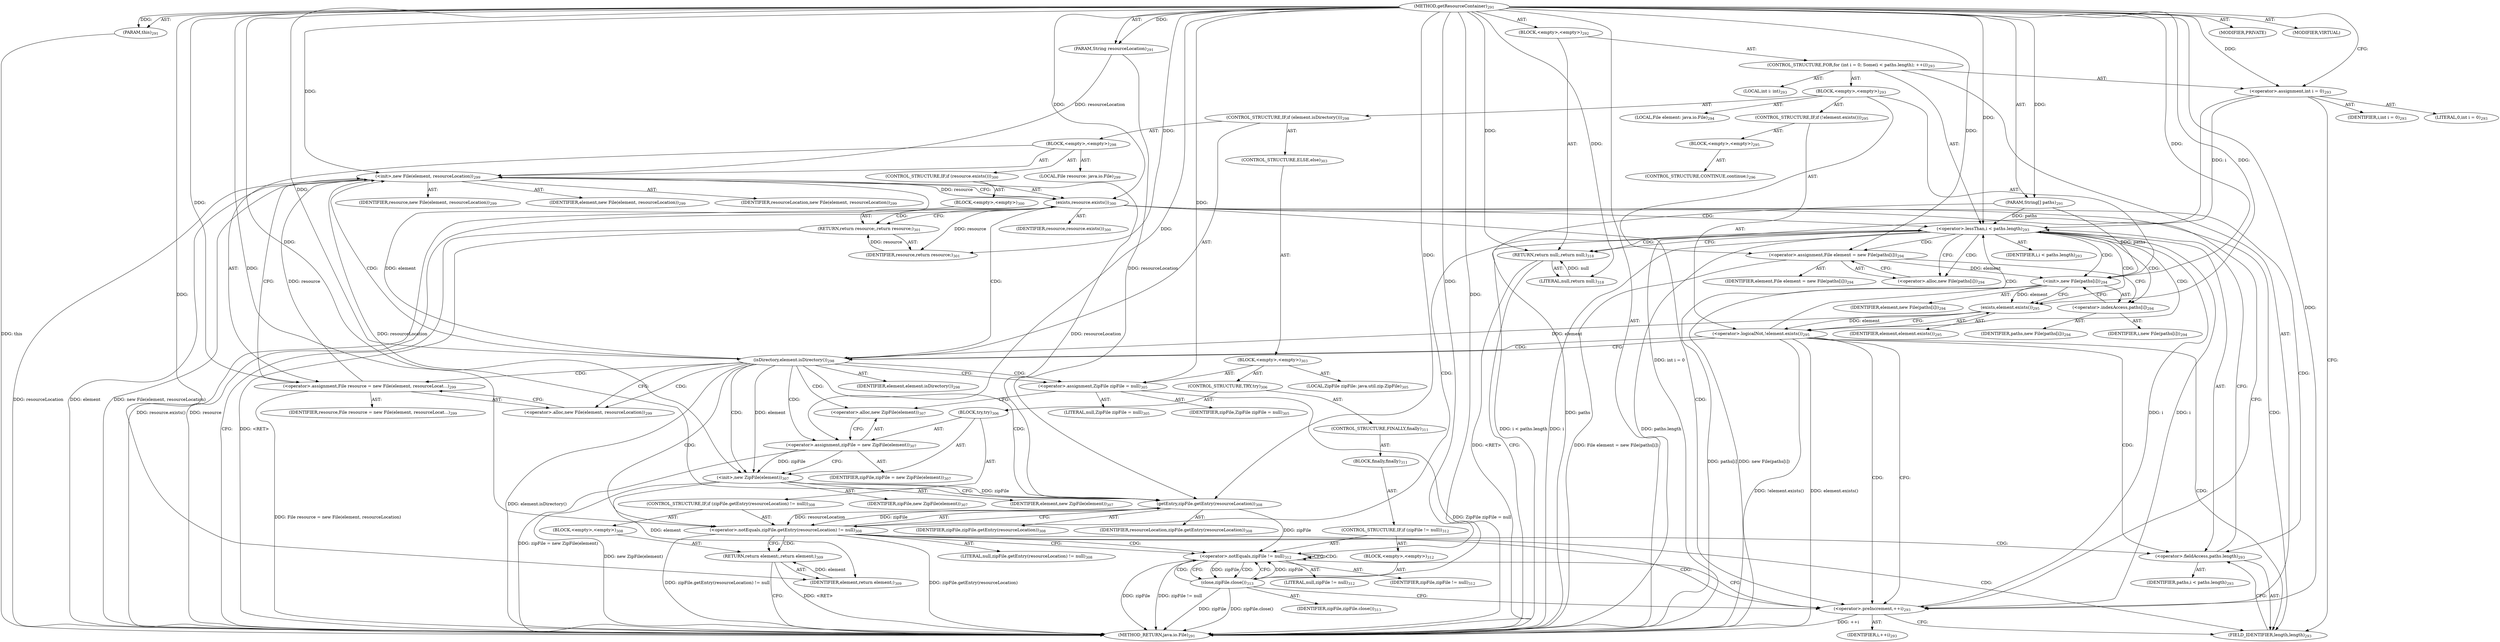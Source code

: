 digraph "getResourceContainer" {  
"111669149711" [label = <(METHOD,getResourceContainer)<SUB>291</SUB>> ]
"115964117017" [label = <(PARAM,this)<SUB>291</SUB>> ]
"115964117018" [label = <(PARAM,String resourceLocation)<SUB>291</SUB>> ]
"115964117019" [label = <(PARAM,String[] paths)<SUB>291</SUB>> ]
"25769803799" [label = <(BLOCK,&lt;empty&gt;,&lt;empty&gt;)<SUB>292</SUB>> ]
"47244640263" [label = <(CONTROL_STRUCTURE,FOR,for (int i = 0; Some(i &lt; paths.length); ++i))<SUB>293</SUB>> ]
"94489280515" [label = <(LOCAL,int i: int)<SUB>293</SUB>> ]
"30064771162" [label = <(&lt;operator&gt;.assignment,int i = 0)<SUB>293</SUB>> ]
"68719476794" [label = <(IDENTIFIER,i,int i = 0)<SUB>293</SUB>> ]
"90194313232" [label = <(LITERAL,0,int i = 0)<SUB>293</SUB>> ]
"30064771163" [label = <(&lt;operator&gt;.lessThan,i &lt; paths.length)<SUB>293</SUB>> ]
"68719476795" [label = <(IDENTIFIER,i,i &lt; paths.length)<SUB>293</SUB>> ]
"30064771164" [label = <(&lt;operator&gt;.fieldAccess,paths.length)<SUB>293</SUB>> ]
"68719476796" [label = <(IDENTIFIER,paths,i &lt; paths.length)<SUB>293</SUB>> ]
"55834574881" [label = <(FIELD_IDENTIFIER,length,length)<SUB>293</SUB>> ]
"30064771165" [label = <(&lt;operator&gt;.preIncrement,++i)<SUB>293</SUB>> ]
"68719476797" [label = <(IDENTIFIER,i,++i)<SUB>293</SUB>> ]
"25769803800" [label = <(BLOCK,&lt;empty&gt;,&lt;empty&gt;)<SUB>293</SUB>> ]
"94489280516" [label = <(LOCAL,File element: java.io.File)<SUB>294</SUB>> ]
"30064771166" [label = <(&lt;operator&gt;.assignment,File element = new File(paths[i]))<SUB>294</SUB>> ]
"68719476798" [label = <(IDENTIFIER,element,File element = new File(paths[i]))<SUB>294</SUB>> ]
"30064771167" [label = <(&lt;operator&gt;.alloc,new File(paths[i]))<SUB>294</SUB>> ]
"30064771168" [label = <(&lt;init&gt;,new File(paths[i]))<SUB>294</SUB>> ]
"68719476799" [label = <(IDENTIFIER,element,new File(paths[i]))<SUB>294</SUB>> ]
"30064771169" [label = <(&lt;operator&gt;.indexAccess,paths[i])<SUB>294</SUB>> ]
"68719476800" [label = <(IDENTIFIER,paths,new File(paths[i]))<SUB>294</SUB>> ]
"68719476801" [label = <(IDENTIFIER,i,new File(paths[i]))<SUB>294</SUB>> ]
"47244640264" [label = <(CONTROL_STRUCTURE,IF,if (!element.exists()))<SUB>295</SUB>> ]
"30064771170" [label = <(&lt;operator&gt;.logicalNot,!element.exists())<SUB>295</SUB>> ]
"30064771171" [label = <(exists,element.exists())<SUB>295</SUB>> ]
"68719476802" [label = <(IDENTIFIER,element,element.exists())<SUB>295</SUB>> ]
"25769803801" [label = <(BLOCK,&lt;empty&gt;,&lt;empty&gt;)<SUB>295</SUB>> ]
"47244640265" [label = <(CONTROL_STRUCTURE,CONTINUE,continue;)<SUB>296</SUB>> ]
"47244640266" [label = <(CONTROL_STRUCTURE,IF,if (element.isDirectory()))<SUB>298</SUB>> ]
"30064771172" [label = <(isDirectory,element.isDirectory())<SUB>298</SUB>> ]
"68719476803" [label = <(IDENTIFIER,element,element.isDirectory())<SUB>298</SUB>> ]
"25769803802" [label = <(BLOCK,&lt;empty&gt;,&lt;empty&gt;)<SUB>298</SUB>> ]
"94489280517" [label = <(LOCAL,File resource: java.io.File)<SUB>299</SUB>> ]
"30064771173" [label = <(&lt;operator&gt;.assignment,File resource = new File(element, resourceLocat...)<SUB>299</SUB>> ]
"68719476804" [label = <(IDENTIFIER,resource,File resource = new File(element, resourceLocat...)<SUB>299</SUB>> ]
"30064771174" [label = <(&lt;operator&gt;.alloc,new File(element, resourceLocation))<SUB>299</SUB>> ]
"30064771175" [label = <(&lt;init&gt;,new File(element, resourceLocation))<SUB>299</SUB>> ]
"68719476805" [label = <(IDENTIFIER,resource,new File(element, resourceLocation))<SUB>299</SUB>> ]
"68719476806" [label = <(IDENTIFIER,element,new File(element, resourceLocation))<SUB>299</SUB>> ]
"68719476807" [label = <(IDENTIFIER,resourceLocation,new File(element, resourceLocation))<SUB>299</SUB>> ]
"47244640267" [label = <(CONTROL_STRUCTURE,IF,if (resource.exists()))<SUB>300</SUB>> ]
"30064771176" [label = <(exists,resource.exists())<SUB>300</SUB>> ]
"68719476808" [label = <(IDENTIFIER,resource,resource.exists())<SUB>300</SUB>> ]
"25769803803" [label = <(BLOCK,&lt;empty&gt;,&lt;empty&gt;)<SUB>300</SUB>> ]
"146028888073" [label = <(RETURN,return resource;,return resource;)<SUB>301</SUB>> ]
"68719476809" [label = <(IDENTIFIER,resource,return resource;)<SUB>301</SUB>> ]
"47244640268" [label = <(CONTROL_STRUCTURE,ELSE,else)<SUB>303</SUB>> ]
"25769803804" [label = <(BLOCK,&lt;empty&gt;,&lt;empty&gt;)<SUB>303</SUB>> ]
"94489280518" [label = <(LOCAL,ZipFile zipFile: java.util.zip.ZipFile)<SUB>305</SUB>> ]
"30064771177" [label = <(&lt;operator&gt;.assignment,ZipFile zipFile = null)<SUB>305</SUB>> ]
"68719476810" [label = <(IDENTIFIER,zipFile,ZipFile zipFile = null)<SUB>305</SUB>> ]
"90194313233" [label = <(LITERAL,null,ZipFile zipFile = null)<SUB>305</SUB>> ]
"47244640269" [label = <(CONTROL_STRUCTURE,TRY,try)<SUB>306</SUB>> ]
"25769803805" [label = <(BLOCK,try,try)<SUB>306</SUB>> ]
"30064771178" [label = <(&lt;operator&gt;.assignment,zipFile = new ZipFile(element))<SUB>307</SUB>> ]
"68719476811" [label = <(IDENTIFIER,zipFile,zipFile = new ZipFile(element))<SUB>307</SUB>> ]
"30064771179" [label = <(&lt;operator&gt;.alloc,new ZipFile(element))<SUB>307</SUB>> ]
"30064771180" [label = <(&lt;init&gt;,new ZipFile(element))<SUB>307</SUB>> ]
"68719476812" [label = <(IDENTIFIER,zipFile,new ZipFile(element))<SUB>307</SUB>> ]
"68719476813" [label = <(IDENTIFIER,element,new ZipFile(element))<SUB>307</SUB>> ]
"47244640270" [label = <(CONTROL_STRUCTURE,IF,if (zipFile.getEntry(resourceLocation) != null))<SUB>308</SUB>> ]
"30064771181" [label = <(&lt;operator&gt;.notEquals,zipFile.getEntry(resourceLocation) != null)<SUB>308</SUB>> ]
"30064771182" [label = <(getEntry,zipFile.getEntry(resourceLocation))<SUB>308</SUB>> ]
"68719476814" [label = <(IDENTIFIER,zipFile,zipFile.getEntry(resourceLocation))<SUB>308</SUB>> ]
"68719476815" [label = <(IDENTIFIER,resourceLocation,zipFile.getEntry(resourceLocation))<SUB>308</SUB>> ]
"90194313234" [label = <(LITERAL,null,zipFile.getEntry(resourceLocation) != null)<SUB>308</SUB>> ]
"25769803806" [label = <(BLOCK,&lt;empty&gt;,&lt;empty&gt;)<SUB>308</SUB>> ]
"146028888074" [label = <(RETURN,return element;,return element;)<SUB>309</SUB>> ]
"68719476816" [label = <(IDENTIFIER,element,return element;)<SUB>309</SUB>> ]
"47244640271" [label = <(CONTROL_STRUCTURE,FINALLY,finally)<SUB>311</SUB>> ]
"25769803807" [label = <(BLOCK,finally,finally)<SUB>311</SUB>> ]
"47244640272" [label = <(CONTROL_STRUCTURE,IF,if (zipFile != null))<SUB>312</SUB>> ]
"30064771183" [label = <(&lt;operator&gt;.notEquals,zipFile != null)<SUB>312</SUB>> ]
"68719476817" [label = <(IDENTIFIER,zipFile,zipFile != null)<SUB>312</SUB>> ]
"90194313235" [label = <(LITERAL,null,zipFile != null)<SUB>312</SUB>> ]
"25769803808" [label = <(BLOCK,&lt;empty&gt;,&lt;empty&gt;)<SUB>312</SUB>> ]
"30064771184" [label = <(close,zipFile.close())<SUB>313</SUB>> ]
"68719476818" [label = <(IDENTIFIER,zipFile,zipFile.close())<SUB>313</SUB>> ]
"146028888075" [label = <(RETURN,return null;,return null;)<SUB>318</SUB>> ]
"90194313236" [label = <(LITERAL,null,return null;)<SUB>318</SUB>> ]
"133143986217" [label = <(MODIFIER,PRIVATE)> ]
"133143986218" [label = <(MODIFIER,VIRTUAL)> ]
"128849018895" [label = <(METHOD_RETURN,java.io.File)<SUB>291</SUB>> ]
  "111669149711" -> "115964117017"  [ label = "AST: "] 
  "111669149711" -> "115964117018"  [ label = "AST: "] 
  "111669149711" -> "115964117019"  [ label = "AST: "] 
  "111669149711" -> "25769803799"  [ label = "AST: "] 
  "111669149711" -> "133143986217"  [ label = "AST: "] 
  "111669149711" -> "133143986218"  [ label = "AST: "] 
  "111669149711" -> "128849018895"  [ label = "AST: "] 
  "25769803799" -> "47244640263"  [ label = "AST: "] 
  "25769803799" -> "146028888075"  [ label = "AST: "] 
  "47244640263" -> "94489280515"  [ label = "AST: "] 
  "47244640263" -> "30064771162"  [ label = "AST: "] 
  "47244640263" -> "30064771163"  [ label = "AST: "] 
  "47244640263" -> "30064771165"  [ label = "AST: "] 
  "47244640263" -> "25769803800"  [ label = "AST: "] 
  "30064771162" -> "68719476794"  [ label = "AST: "] 
  "30064771162" -> "90194313232"  [ label = "AST: "] 
  "30064771163" -> "68719476795"  [ label = "AST: "] 
  "30064771163" -> "30064771164"  [ label = "AST: "] 
  "30064771164" -> "68719476796"  [ label = "AST: "] 
  "30064771164" -> "55834574881"  [ label = "AST: "] 
  "30064771165" -> "68719476797"  [ label = "AST: "] 
  "25769803800" -> "94489280516"  [ label = "AST: "] 
  "25769803800" -> "30064771166"  [ label = "AST: "] 
  "25769803800" -> "30064771168"  [ label = "AST: "] 
  "25769803800" -> "47244640264"  [ label = "AST: "] 
  "25769803800" -> "47244640266"  [ label = "AST: "] 
  "30064771166" -> "68719476798"  [ label = "AST: "] 
  "30064771166" -> "30064771167"  [ label = "AST: "] 
  "30064771168" -> "68719476799"  [ label = "AST: "] 
  "30064771168" -> "30064771169"  [ label = "AST: "] 
  "30064771169" -> "68719476800"  [ label = "AST: "] 
  "30064771169" -> "68719476801"  [ label = "AST: "] 
  "47244640264" -> "30064771170"  [ label = "AST: "] 
  "47244640264" -> "25769803801"  [ label = "AST: "] 
  "30064771170" -> "30064771171"  [ label = "AST: "] 
  "30064771171" -> "68719476802"  [ label = "AST: "] 
  "25769803801" -> "47244640265"  [ label = "AST: "] 
  "47244640266" -> "30064771172"  [ label = "AST: "] 
  "47244640266" -> "25769803802"  [ label = "AST: "] 
  "47244640266" -> "47244640268"  [ label = "AST: "] 
  "30064771172" -> "68719476803"  [ label = "AST: "] 
  "25769803802" -> "94489280517"  [ label = "AST: "] 
  "25769803802" -> "30064771173"  [ label = "AST: "] 
  "25769803802" -> "30064771175"  [ label = "AST: "] 
  "25769803802" -> "47244640267"  [ label = "AST: "] 
  "30064771173" -> "68719476804"  [ label = "AST: "] 
  "30064771173" -> "30064771174"  [ label = "AST: "] 
  "30064771175" -> "68719476805"  [ label = "AST: "] 
  "30064771175" -> "68719476806"  [ label = "AST: "] 
  "30064771175" -> "68719476807"  [ label = "AST: "] 
  "47244640267" -> "30064771176"  [ label = "AST: "] 
  "47244640267" -> "25769803803"  [ label = "AST: "] 
  "30064771176" -> "68719476808"  [ label = "AST: "] 
  "25769803803" -> "146028888073"  [ label = "AST: "] 
  "146028888073" -> "68719476809"  [ label = "AST: "] 
  "47244640268" -> "25769803804"  [ label = "AST: "] 
  "25769803804" -> "94489280518"  [ label = "AST: "] 
  "25769803804" -> "30064771177"  [ label = "AST: "] 
  "25769803804" -> "47244640269"  [ label = "AST: "] 
  "30064771177" -> "68719476810"  [ label = "AST: "] 
  "30064771177" -> "90194313233"  [ label = "AST: "] 
  "47244640269" -> "25769803805"  [ label = "AST: "] 
  "47244640269" -> "47244640271"  [ label = "AST: "] 
  "25769803805" -> "30064771178"  [ label = "AST: "] 
  "25769803805" -> "30064771180"  [ label = "AST: "] 
  "25769803805" -> "47244640270"  [ label = "AST: "] 
  "30064771178" -> "68719476811"  [ label = "AST: "] 
  "30064771178" -> "30064771179"  [ label = "AST: "] 
  "30064771180" -> "68719476812"  [ label = "AST: "] 
  "30064771180" -> "68719476813"  [ label = "AST: "] 
  "47244640270" -> "30064771181"  [ label = "AST: "] 
  "47244640270" -> "25769803806"  [ label = "AST: "] 
  "30064771181" -> "30064771182"  [ label = "AST: "] 
  "30064771181" -> "90194313234"  [ label = "AST: "] 
  "30064771182" -> "68719476814"  [ label = "AST: "] 
  "30064771182" -> "68719476815"  [ label = "AST: "] 
  "25769803806" -> "146028888074"  [ label = "AST: "] 
  "146028888074" -> "68719476816"  [ label = "AST: "] 
  "47244640271" -> "25769803807"  [ label = "AST: "] 
  "25769803807" -> "47244640272"  [ label = "AST: "] 
  "47244640272" -> "30064771183"  [ label = "AST: "] 
  "47244640272" -> "25769803808"  [ label = "AST: "] 
  "30064771183" -> "68719476817"  [ label = "AST: "] 
  "30064771183" -> "90194313235"  [ label = "AST: "] 
  "25769803808" -> "30064771184"  [ label = "AST: "] 
  "30064771184" -> "68719476818"  [ label = "AST: "] 
  "146028888075" -> "90194313236"  [ label = "AST: "] 
  "146028888075" -> "128849018895"  [ label = "CFG: "] 
  "30064771162" -> "55834574881"  [ label = "CFG: "] 
  "30064771163" -> "30064771167"  [ label = "CFG: "] 
  "30064771163" -> "146028888075"  [ label = "CFG: "] 
  "30064771165" -> "55834574881"  [ label = "CFG: "] 
  "30064771164" -> "30064771163"  [ label = "CFG: "] 
  "30064771166" -> "30064771169"  [ label = "CFG: "] 
  "30064771168" -> "30064771171"  [ label = "CFG: "] 
  "55834574881" -> "30064771164"  [ label = "CFG: "] 
  "30064771167" -> "30064771166"  [ label = "CFG: "] 
  "30064771169" -> "30064771168"  [ label = "CFG: "] 
  "30064771170" -> "30064771165"  [ label = "CFG: "] 
  "30064771170" -> "30064771172"  [ label = "CFG: "] 
  "30064771172" -> "30064771174"  [ label = "CFG: "] 
  "30064771172" -> "30064771177"  [ label = "CFG: "] 
  "30064771171" -> "30064771170"  [ label = "CFG: "] 
  "30064771173" -> "30064771175"  [ label = "CFG: "] 
  "30064771175" -> "30064771176"  [ label = "CFG: "] 
  "30064771174" -> "30064771173"  [ label = "CFG: "] 
  "30064771176" -> "146028888073"  [ label = "CFG: "] 
  "30064771176" -> "30064771165"  [ label = "CFG: "] 
  "30064771177" -> "30064771179"  [ label = "CFG: "] 
  "146028888073" -> "128849018895"  [ label = "CFG: "] 
  "30064771178" -> "30064771180"  [ label = "CFG: "] 
  "30064771180" -> "30064771182"  [ label = "CFG: "] 
  "30064771179" -> "30064771178"  [ label = "CFG: "] 
  "30064771181" -> "30064771183"  [ label = "CFG: "] 
  "30064771181" -> "146028888074"  [ label = "CFG: "] 
  "30064771182" -> "30064771181"  [ label = "CFG: "] 
  "146028888074" -> "128849018895"  [ label = "CFG: "] 
  "30064771183" -> "30064771183"  [ label = "CFG: "] 
  "30064771183" -> "30064771184"  [ label = "CFG: "] 
  "30064771183" -> "30064771165"  [ label = "CFG: "] 
  "30064771184" -> "30064771183"  [ label = "CFG: "] 
  "30064771184" -> "30064771165"  [ label = "CFG: "] 
  "111669149711" -> "30064771162"  [ label = "CFG: "] 
  "146028888073" -> "128849018895"  [ label = "DDG: &lt;RET&gt;"] 
  "146028888074" -> "128849018895"  [ label = "DDG: &lt;RET&gt;"] 
  "146028888075" -> "128849018895"  [ label = "DDG: &lt;RET&gt;"] 
  "115964117017" -> "128849018895"  [ label = "DDG: this"] 
  "115964117019" -> "128849018895"  [ label = "DDG: paths"] 
  "30064771162" -> "128849018895"  [ label = "DDG: int i = 0"] 
  "30064771163" -> "128849018895"  [ label = "DDG: i"] 
  "30064771163" -> "128849018895"  [ label = "DDG: paths.length"] 
  "30064771163" -> "128849018895"  [ label = "DDG: i &lt; paths.length"] 
  "30064771166" -> "128849018895"  [ label = "DDG: File element = new File(paths[i])"] 
  "30064771168" -> "128849018895"  [ label = "DDG: paths[i]"] 
  "30064771168" -> "128849018895"  [ label = "DDG: new File(paths[i])"] 
  "30064771170" -> "128849018895"  [ label = "DDG: element.exists()"] 
  "30064771170" -> "128849018895"  [ label = "DDG: !element.exists()"] 
  "30064771172" -> "128849018895"  [ label = "DDG: element.isDirectory()"] 
  "30064771177" -> "128849018895"  [ label = "DDG: ZipFile zipFile = null"] 
  "30064771178" -> "128849018895"  [ label = "DDG: zipFile = new ZipFile(element)"] 
  "30064771180" -> "128849018895"  [ label = "DDG: new ZipFile(element)"] 
  "30064771181" -> "128849018895"  [ label = "DDG: zipFile.getEntry(resourceLocation)"] 
  "30064771181" -> "128849018895"  [ label = "DDG: zipFile.getEntry(resourceLocation) != null"] 
  "30064771183" -> "128849018895"  [ label = "DDG: zipFile"] 
  "30064771183" -> "128849018895"  [ label = "DDG: zipFile != null"] 
  "30064771184" -> "128849018895"  [ label = "DDG: zipFile"] 
  "30064771184" -> "128849018895"  [ label = "DDG: zipFile.close()"] 
  "30064771173" -> "128849018895"  [ label = "DDG: File resource = new File(element, resourceLocation)"] 
  "30064771175" -> "128849018895"  [ label = "DDG: element"] 
  "30064771175" -> "128849018895"  [ label = "DDG: resourceLocation"] 
  "30064771175" -> "128849018895"  [ label = "DDG: new File(element, resourceLocation)"] 
  "30064771176" -> "128849018895"  [ label = "DDG: resource"] 
  "30064771176" -> "128849018895"  [ label = "DDG: resource.exists()"] 
  "30064771165" -> "128849018895"  [ label = "DDG: ++i"] 
  "111669149711" -> "115964117017"  [ label = "DDG: "] 
  "111669149711" -> "115964117018"  [ label = "DDG: "] 
  "111669149711" -> "115964117019"  [ label = "DDG: "] 
  "90194313236" -> "146028888075"  [ label = "DDG: null"] 
  "111669149711" -> "146028888075"  [ label = "DDG: "] 
  "111669149711" -> "30064771162"  [ label = "DDG: "] 
  "111669149711" -> "90194313236"  [ label = "DDG: "] 
  "30064771162" -> "30064771163"  [ label = "DDG: i"] 
  "30064771165" -> "30064771163"  [ label = "DDG: i"] 
  "111669149711" -> "30064771163"  [ label = "DDG: "] 
  "115964117019" -> "30064771163"  [ label = "DDG: paths"] 
  "30064771163" -> "30064771165"  [ label = "DDG: i"] 
  "111669149711" -> "30064771165"  [ label = "DDG: "] 
  "111669149711" -> "30064771166"  [ label = "DDG: "] 
  "30064771166" -> "30064771168"  [ label = "DDG: element"] 
  "111669149711" -> "30064771168"  [ label = "DDG: "] 
  "115964117019" -> "30064771168"  [ label = "DDG: paths"] 
  "30064771171" -> "30064771170"  [ label = "DDG: element"] 
  "30064771171" -> "30064771172"  [ label = "DDG: element"] 
  "111669149711" -> "30064771172"  [ label = "DDG: "] 
  "111669149711" -> "30064771173"  [ label = "DDG: "] 
  "30064771168" -> "30064771171"  [ label = "DDG: element"] 
  "111669149711" -> "30064771171"  [ label = "DDG: "] 
  "30064771173" -> "30064771175"  [ label = "DDG: resource"] 
  "111669149711" -> "30064771175"  [ label = "DDG: "] 
  "30064771172" -> "30064771175"  [ label = "DDG: element"] 
  "115964117018" -> "30064771175"  [ label = "DDG: resourceLocation"] 
  "30064771182" -> "30064771175"  [ label = "DDG: resourceLocation"] 
  "111669149711" -> "30064771177"  [ label = "DDG: "] 
  "30064771175" -> "30064771176"  [ label = "DDG: resource"] 
  "111669149711" -> "30064771176"  [ label = "DDG: "] 
  "68719476809" -> "146028888073"  [ label = "DDG: resource"] 
  "30064771176" -> "68719476809"  [ label = "DDG: resource"] 
  "111669149711" -> "68719476809"  [ label = "DDG: "] 
  "111669149711" -> "30064771178"  [ label = "DDG: "] 
  "30064771178" -> "30064771180"  [ label = "DDG: zipFile"] 
  "111669149711" -> "30064771180"  [ label = "DDG: "] 
  "30064771172" -> "30064771180"  [ label = "DDG: element"] 
  "30064771182" -> "30064771181"  [ label = "DDG: zipFile"] 
  "30064771182" -> "30064771181"  [ label = "DDG: resourceLocation"] 
  "111669149711" -> "30064771181"  [ label = "DDG: "] 
  "68719476816" -> "146028888074"  [ label = "DDG: element"] 
  "30064771180" -> "30064771182"  [ label = "DDG: zipFile"] 
  "111669149711" -> "30064771182"  [ label = "DDG: "] 
  "115964117018" -> "30064771182"  [ label = "DDG: resourceLocation"] 
  "30064771175" -> "30064771182"  [ label = "DDG: resourceLocation"] 
  "30064771180" -> "68719476816"  [ label = "DDG: element"] 
  "111669149711" -> "68719476816"  [ label = "DDG: "] 
  "30064771182" -> "30064771183"  [ label = "DDG: zipFile"] 
  "30064771184" -> "30064771183"  [ label = "DDG: zipFile"] 
  "111669149711" -> "30064771183"  [ label = "DDG: "] 
  "30064771183" -> "30064771184"  [ label = "DDG: zipFile"] 
  "111669149711" -> "30064771184"  [ label = "DDG: "] 
  "30064771163" -> "146028888075"  [ label = "CDG: "] 
  "30064771163" -> "30064771166"  [ label = "CDG: "] 
  "30064771163" -> "30064771169"  [ label = "CDG: "] 
  "30064771163" -> "30064771170"  [ label = "CDG: "] 
  "30064771163" -> "30064771167"  [ label = "CDG: "] 
  "30064771163" -> "30064771168"  [ label = "CDG: "] 
  "30064771163" -> "30064771171"  [ label = "CDG: "] 
  "30064771170" -> "30064771165"  [ label = "CDG: "] 
  "30064771170" -> "55834574881"  [ label = "CDG: "] 
  "30064771170" -> "30064771163"  [ label = "CDG: "] 
  "30064771170" -> "30064771164"  [ label = "CDG: "] 
  "30064771170" -> "30064771172"  [ label = "CDG: "] 
  "30064771172" -> "30064771181"  [ label = "CDG: "] 
  "30064771172" -> "30064771182"  [ label = "CDG: "] 
  "30064771172" -> "30064771179"  [ label = "CDG: "] 
  "30064771172" -> "30064771180"  [ label = "CDG: "] 
  "30064771172" -> "30064771173"  [ label = "CDG: "] 
  "30064771172" -> "30064771174"  [ label = "CDG: "] 
  "30064771172" -> "30064771177"  [ label = "CDG: "] 
  "30064771172" -> "30064771178"  [ label = "CDG: "] 
  "30064771172" -> "30064771175"  [ label = "CDG: "] 
  "30064771172" -> "30064771176"  [ label = "CDG: "] 
  "30064771176" -> "146028888073"  [ label = "CDG: "] 
  "30064771176" -> "30064771165"  [ label = "CDG: "] 
  "30064771176" -> "55834574881"  [ label = "CDG: "] 
  "30064771176" -> "30064771163"  [ label = "CDG: "] 
  "30064771176" -> "30064771164"  [ label = "CDG: "] 
  "30064771181" -> "30064771165"  [ label = "CDG: "] 
  "30064771181" -> "55834574881"  [ label = "CDG: "] 
  "30064771181" -> "30064771163"  [ label = "CDG: "] 
  "30064771181" -> "30064771164"  [ label = "CDG: "] 
  "30064771181" -> "30064771183"  [ label = "CDG: "] 
  "30064771181" -> "146028888074"  [ label = "CDG: "] 
  "30064771183" -> "30064771183"  [ label = "CDG: "] 
  "30064771183" -> "30064771184"  [ label = "CDG: "] 
  "30064771184" -> "30064771183"  [ label = "CDG: "] 
}
